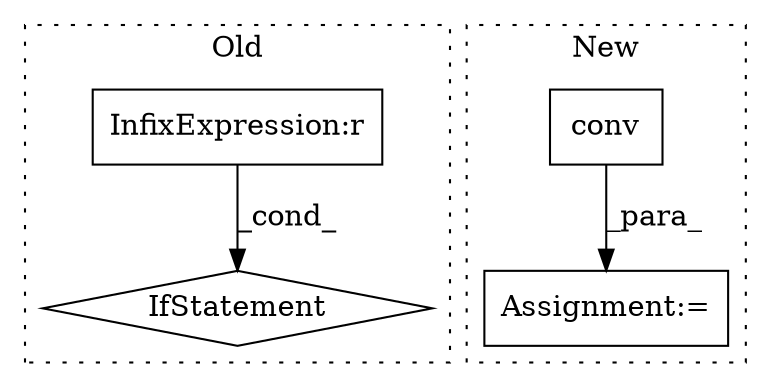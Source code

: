 digraph G {
subgraph cluster0 {
1 [label="IfStatement" a="25" s="3444,3454" l="4,2" shape="diamond"];
3 [label="InfixExpression:r" a="27" s="3449" l="4" shape="box"];
label = "Old";
style="dotted";
}
subgraph cluster1 {
2 [label="conv" a="32" s="3950,3968" l="5,1" shape="box"];
4 [label="Assignment:=" a="7" s="4201" l="1" shape="box"];
label = "New";
style="dotted";
}
2 -> 4 [label="_para_"];
3 -> 1 [label="_cond_"];
}